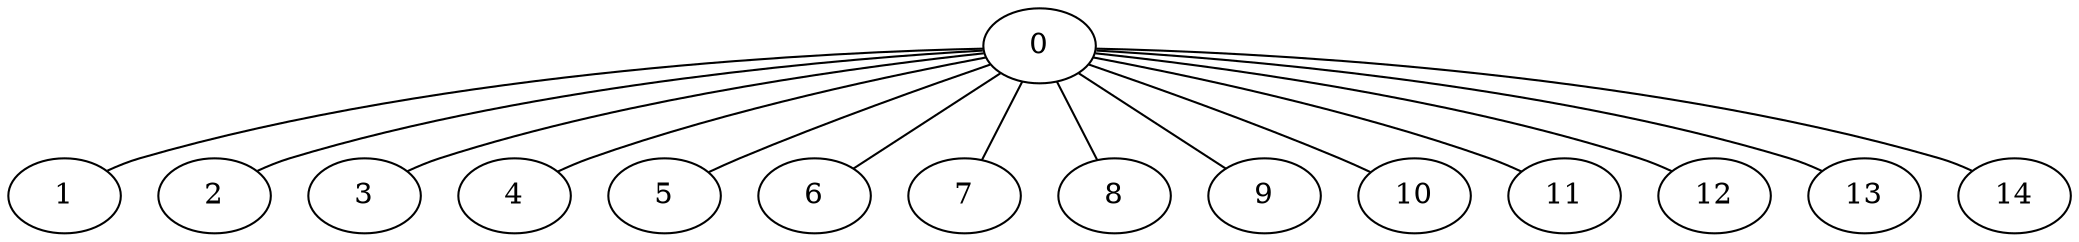 strict graph {
0;
1;
2;
3;
4;
5;
6;
7;
8;
9;
10;
11;
12;
13;
14;
0 -- 1;
0 -- 2;
0 -- 3;
0 -- 4;
0 -- 5;
0 -- 6;
0 -- 7;
0 -- 8;
0 -- 9;
0 -- 10;
0 -- 11;
0 -- 12;
0 -- 13;
0 -- 14;
}

